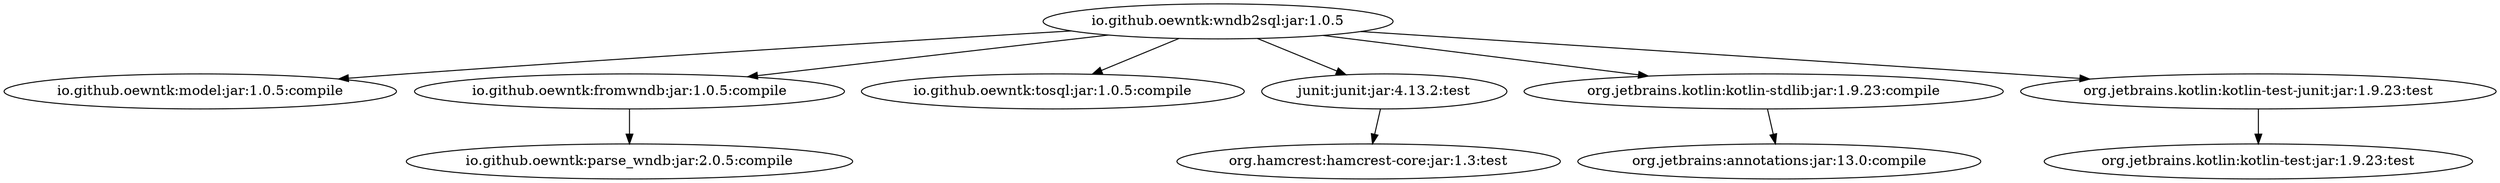digraph "io.github.oewntk:wndb2sql:jar:1.0.5" { 
	"io.github.oewntk:wndb2sql:jar:1.0.5" -> "io.github.oewntk:model:jar:1.0.5:compile" ; 
	"io.github.oewntk:wndb2sql:jar:1.0.5" -> "io.github.oewntk:fromwndb:jar:1.0.5:compile" ; 
	"io.github.oewntk:wndb2sql:jar:1.0.5" -> "io.github.oewntk:tosql:jar:1.0.5:compile" ; 
	"io.github.oewntk:wndb2sql:jar:1.0.5" -> "junit:junit:jar:4.13.2:test" ; 
	"io.github.oewntk:wndb2sql:jar:1.0.5" -> "org.jetbrains.kotlin:kotlin-stdlib:jar:1.9.23:compile" ; 
	"io.github.oewntk:wndb2sql:jar:1.0.5" -> "org.jetbrains.kotlin:kotlin-test-junit:jar:1.9.23:test" ; 
	"io.github.oewntk:fromwndb:jar:1.0.5:compile" -> "io.github.oewntk:parse_wndb:jar:2.0.5:compile" ; 
	"junit:junit:jar:4.13.2:test" -> "org.hamcrest:hamcrest-core:jar:1.3:test" ; 
	"org.jetbrains.kotlin:kotlin-stdlib:jar:1.9.23:compile" -> "org.jetbrains:annotations:jar:13.0:compile" ; 
	"org.jetbrains.kotlin:kotlin-test-junit:jar:1.9.23:test" -> "org.jetbrains.kotlin:kotlin-test:jar:1.9.23:test" ; 
 } 